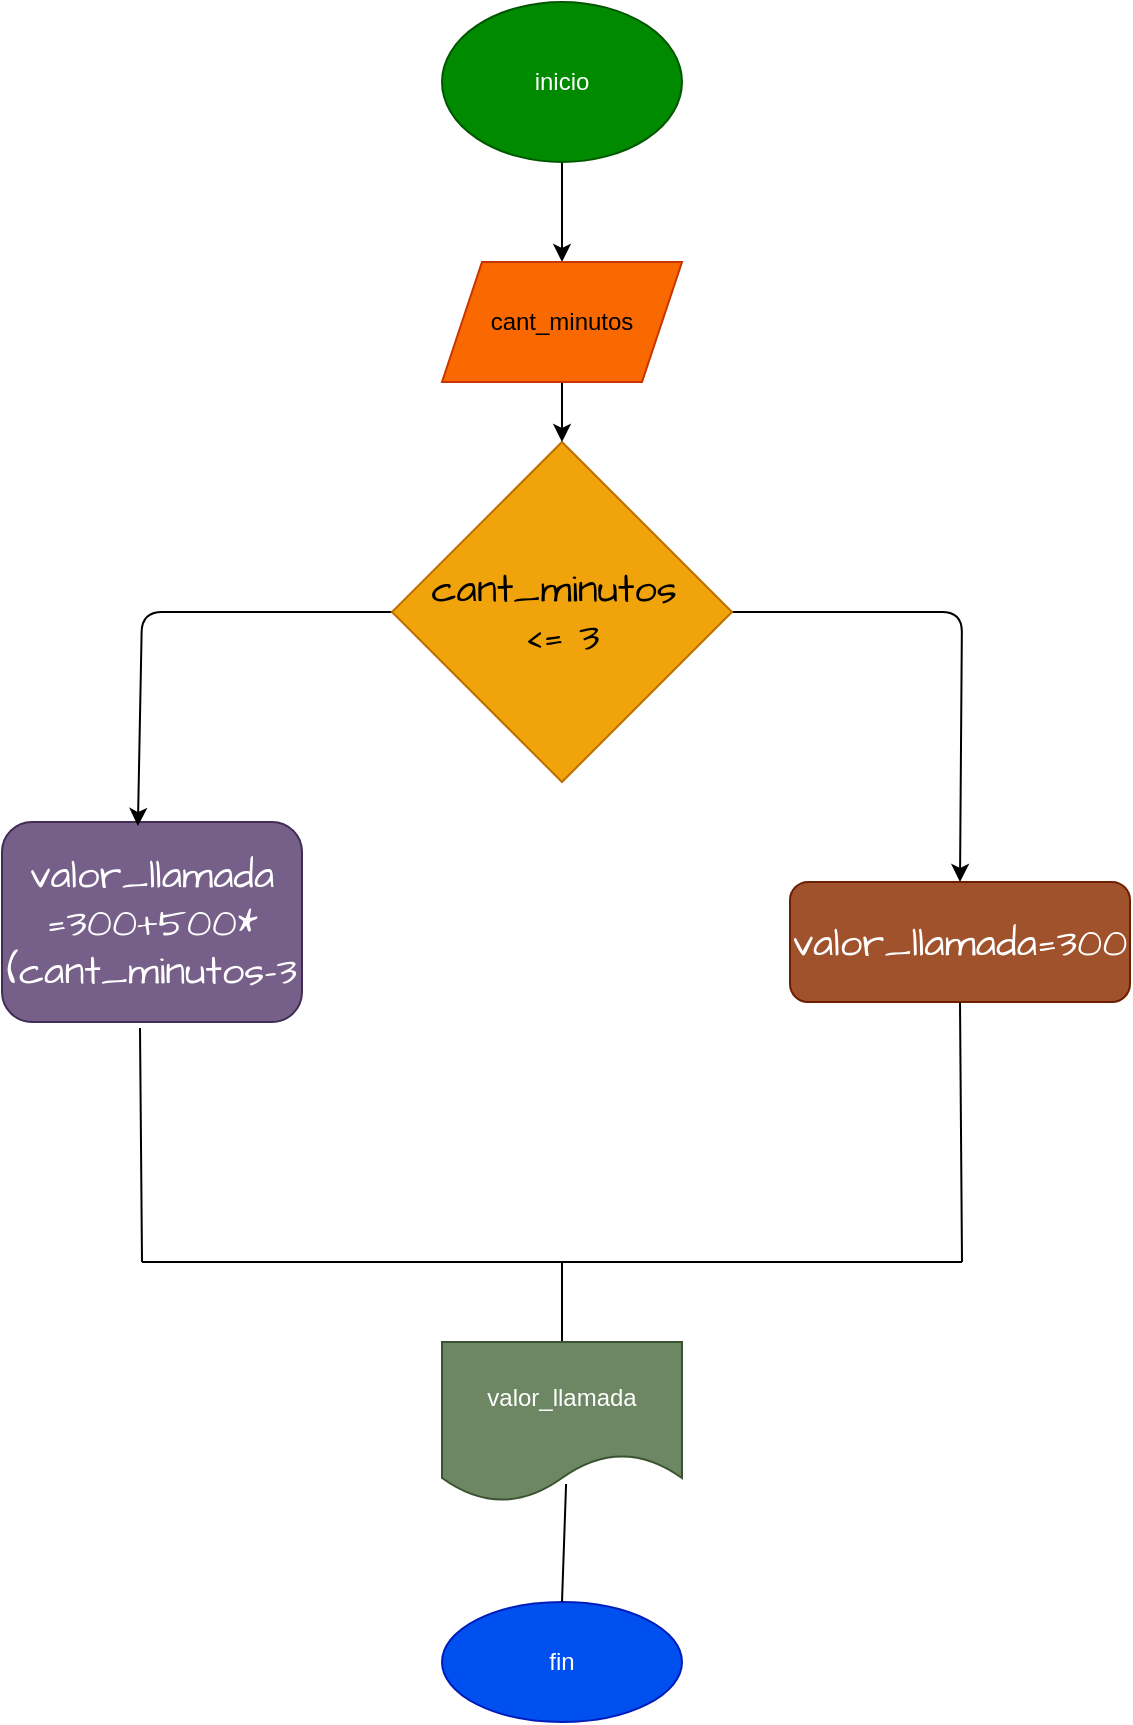 <mxfile>
    <diagram id="NFI3UgmXuibCBPRSh2gw" name="Página-1">
        <mxGraphModel dx="576" dy="461" grid="1" gridSize="10" guides="1" tooltips="1" connect="1" arrows="1" fold="1" page="1" pageScale="1" pageWidth="827" pageHeight="1169" math="0" shadow="0">
            <root>
                <mxCell id="0"/>
                <mxCell id="1" parent="0"/>
                <mxCell id="15" value="valor_llamada=300" style="rounded=1;whiteSpace=wrap;html=1;hachureGap=4;fontFamily=Architects Daughter;fontSource=https%3A%2F%2Ffonts.googleapis.com%2Fcss%3Ffamily%3DArchitects%2BDaughter;fontSize=20;fillColor=#a0522d;fontColor=#ffffff;strokeColor=#6D1F00;" vertex="1" parent="1">
                    <mxGeometry x="414" y="490" width="170" height="60" as="geometry"/>
                </mxCell>
                <mxCell id="16" value="valor_llamada&lt;br&gt;=300+500*(cant_minutos-3" style="rounded=1;whiteSpace=wrap;html=1;hachureGap=4;fontFamily=Architects Daughter;fontSource=https%3A%2F%2Ffonts.googleapis.com%2Fcss%3Ffamily%3DArchitects%2BDaughter;fontSize=20;fillColor=#76608a;fontColor=#ffffff;strokeColor=#432D57;" vertex="1" parent="1">
                    <mxGeometry x="20" y="460" width="150" height="100" as="geometry"/>
                </mxCell>
                <mxCell id="37" style="edgeStyle=none;hachureGap=4;html=1;exitX=1;exitY=0.5;exitDx=0;exitDy=0;fontFamily=Architects Daughter;fontSource=https%3A%2F%2Ffonts.googleapis.com%2Fcss%3Ffamily%3DArchitects%2BDaughter;fontSize=16;entryX=0.5;entryY=0;entryDx=0;entryDy=0;" edge="1" parent="1" source="17" target="15">
                    <mxGeometry relative="1" as="geometry">
                        <mxPoint x="500" y="480" as="targetPoint"/>
                        <Array as="points">
                            <mxPoint x="500" y="355"/>
                        </Array>
                    </mxGeometry>
                </mxCell>
                <mxCell id="38" style="edgeStyle=none;hachureGap=4;html=1;exitX=0;exitY=0.5;exitDx=0;exitDy=0;fontFamily=Architects Daughter;fontSource=https%3A%2F%2Ffonts.googleapis.com%2Fcss%3Ffamily%3DArchitects%2BDaughter;fontSize=16;entryX=0.453;entryY=0.02;entryDx=0;entryDy=0;entryPerimeter=0;" edge="1" parent="1" source="17" target="16">
                    <mxGeometry relative="1" as="geometry">
                        <mxPoint x="120" y="430" as="targetPoint"/>
                        <Array as="points">
                            <mxPoint x="90" y="355"/>
                        </Array>
                    </mxGeometry>
                </mxCell>
                <mxCell id="17" value="cant_minutos&amp;nbsp;&lt;br&gt;&amp;lt;= 3" style="rhombus;whiteSpace=wrap;html=1;hachureGap=4;fontFamily=Architects Daughter;fontSource=https%3A%2F%2Ffonts.googleapis.com%2Fcss%3Ffamily%3DArchitects%2BDaughter;fontSize=20;fillColor=#f0a30a;fontColor=#000000;strokeColor=#BD7000;" vertex="1" parent="1">
                    <mxGeometry x="215" y="270" width="170" height="170" as="geometry"/>
                </mxCell>
                <mxCell id="42" value="" style="endArrow=none;html=1;hachureGap=4;fontFamily=Architects Daughter;fontSource=https%3A%2F%2Ffonts.googleapis.com%2Fcss%3Ffamily%3DArchitects%2BDaughter;fontSize=16;entryX=0.46;entryY=1.03;entryDx=0;entryDy=0;entryPerimeter=0;" edge="1" parent="1" target="16">
                    <mxGeometry width="50" height="50" relative="1" as="geometry">
                        <mxPoint x="90" y="680" as="sourcePoint"/>
                        <mxPoint x="90" y="570" as="targetPoint"/>
                    </mxGeometry>
                </mxCell>
                <mxCell id="43" value="" style="endArrow=none;html=1;" edge="1" parent="1">
                    <mxGeometry width="50" height="50" relative="1" as="geometry">
                        <mxPoint x="90" y="680" as="sourcePoint"/>
                        <mxPoint x="280" y="680" as="targetPoint"/>
                    </mxGeometry>
                </mxCell>
                <mxCell id="44" value="" style="endArrow=none;html=1;entryX=0.5;entryY=1;entryDx=0;entryDy=0;" edge="1" parent="1" target="15">
                    <mxGeometry width="50" height="50" relative="1" as="geometry">
                        <mxPoint x="500" y="680" as="sourcePoint"/>
                        <mxPoint x="500" y="610" as="targetPoint"/>
                    </mxGeometry>
                </mxCell>
                <mxCell id="45" value="" style="endArrow=none;html=1;" edge="1" parent="1">
                    <mxGeometry width="50" height="50" relative="1" as="geometry">
                        <mxPoint x="280" y="680" as="sourcePoint"/>
                        <mxPoint x="500" y="680" as="targetPoint"/>
                    </mxGeometry>
                </mxCell>
                <mxCell id="60" style="edgeStyle=none;html=1;exitX=0.5;exitY=1;exitDx=0;exitDy=0;entryX=0.5;entryY=0;entryDx=0;entryDy=0;" edge="1" parent="1" source="53" target="61">
                    <mxGeometry relative="1" as="geometry">
                        <mxPoint x="300" y="180" as="targetPoint"/>
                    </mxGeometry>
                </mxCell>
                <mxCell id="53" value="inicio" style="ellipse;whiteSpace=wrap;html=1;fillColor=#008a00;fontColor=#ffffff;strokeColor=#005700;" vertex="1" parent="1">
                    <mxGeometry x="240" y="50" width="120" height="80" as="geometry"/>
                </mxCell>
                <mxCell id="56" value="fin" style="ellipse;whiteSpace=wrap;html=1;fillColor=#0050ef;fontColor=#ffffff;strokeColor=#001DBC;" vertex="1" parent="1">
                    <mxGeometry x="240" y="850" width="120" height="60" as="geometry"/>
                </mxCell>
                <mxCell id="59" value="" style="endArrow=none;html=1;" edge="1" parent="1" source="62">
                    <mxGeometry width="50" height="50" relative="1" as="geometry">
                        <mxPoint x="290" y="720" as="sourcePoint"/>
                        <mxPoint x="300" y="680" as="targetPoint"/>
                    </mxGeometry>
                </mxCell>
                <mxCell id="63" style="edgeStyle=none;html=1;exitX=0.5;exitY=1;exitDx=0;exitDy=0;entryX=0.5;entryY=0;entryDx=0;entryDy=0;" edge="1" parent="1" source="61" target="17">
                    <mxGeometry relative="1" as="geometry"/>
                </mxCell>
                <mxCell id="61" value="cant_minutos" style="shape=parallelogram;perimeter=parallelogramPerimeter;whiteSpace=wrap;html=1;fixedSize=1;fillColor=#fa6800;fontColor=#000000;strokeColor=#C73500;" vertex="1" parent="1">
                    <mxGeometry x="240" y="180" width="120" height="60" as="geometry"/>
                </mxCell>
                <mxCell id="62" value="valor_llamada" style="shape=document;whiteSpace=wrap;html=1;boundedLbl=1;fillColor=#6d8764;fontColor=#ffffff;strokeColor=#3A5431;" vertex="1" parent="1">
                    <mxGeometry x="240" y="720" width="120" height="80" as="geometry"/>
                </mxCell>
                <mxCell id="65" value="" style="endArrow=none;html=1;entryX=0.517;entryY=0.888;entryDx=0;entryDy=0;entryPerimeter=0;exitX=0.5;exitY=0;exitDx=0;exitDy=0;" edge="1" parent="1" source="56" target="62">
                    <mxGeometry width="50" height="50" relative="1" as="geometry">
                        <mxPoint x="300" y="850" as="sourcePoint"/>
                        <mxPoint x="350" y="800" as="targetPoint"/>
                    </mxGeometry>
                </mxCell>
            </root>
        </mxGraphModel>
    </diagram>
</mxfile>